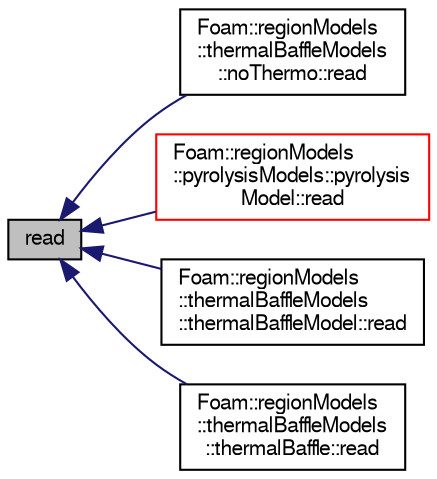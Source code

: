digraph "read"
{
  bgcolor="transparent";
  edge [fontname="FreeSans",fontsize="10",labelfontname="FreeSans",labelfontsize="10"];
  node [fontname="FreeSans",fontsize="10",shape=record];
  rankdir="LR";
  Node52 [label="read",height=0.2,width=0.4,color="black", fillcolor="grey75", style="filled", fontcolor="black"];
  Node52 -> Node53 [dir="back",color="midnightblue",fontsize="10",style="solid",fontname="FreeSans"];
  Node53 [label="Foam::regionModels\l::thermalBaffleModels\l::noThermo::read",height=0.2,width=0.4,color="black",URL="$a29190.html#af816873151ddb0126e98bb2f914d8ed5",tooltip="Read control parameters from dictionary. "];
  Node52 -> Node54 [dir="back",color="midnightblue",fontsize="10",style="solid",fontname="FreeSans"];
  Node54 [label="Foam::regionModels\l::pyrolysisModels::pyrolysis\lModel::read",height=0.2,width=0.4,color="red",URL="$a28970.html#af816873151ddb0126e98bb2f914d8ed5",tooltip="Read control parameters. "];
  Node52 -> Node59 [dir="back",color="midnightblue",fontsize="10",style="solid",fontname="FreeSans"];
  Node59 [label="Foam::regionModels\l::thermalBaffleModels\l::thermalBaffleModel::read",height=0.2,width=0.4,color="black",URL="$a29198.html#af816873151ddb0126e98bb2f914d8ed5",tooltip="Read control parameters from IO dictionary. "];
  Node52 -> Node60 [dir="back",color="midnightblue",fontsize="10",style="solid",fontname="FreeSans"];
  Node60 [label="Foam::regionModels\l::thermalBaffleModels\l::thermalBaffle::read",height=0.2,width=0.4,color="black",URL="$a29194.html#af816873151ddb0126e98bb2f914d8ed5",tooltip="Read control parameters IO dictionary. "];
}
